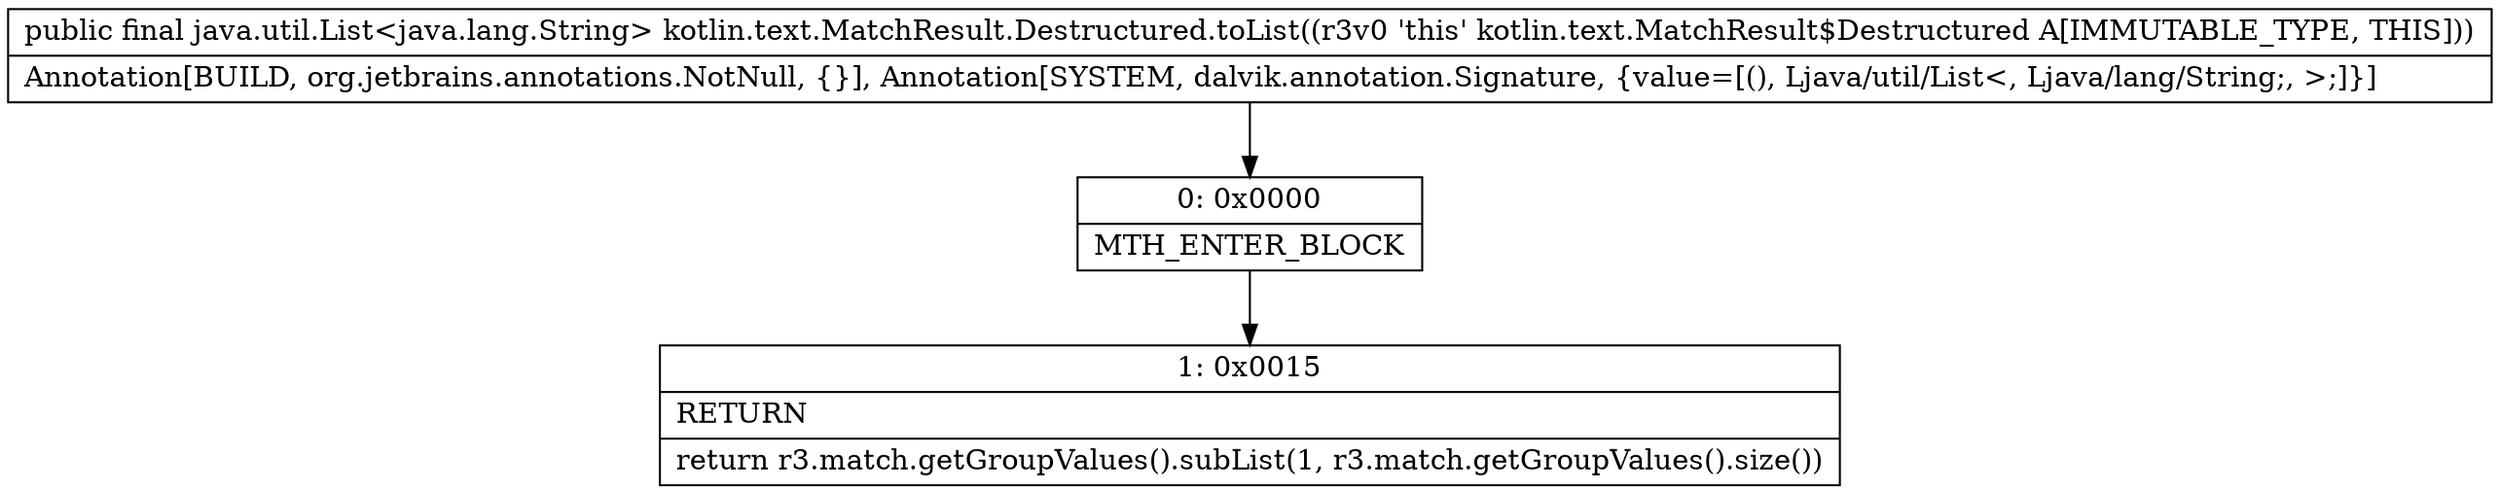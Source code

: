digraph "CFG forkotlin.text.MatchResult.Destructured.toList()Ljava\/util\/List;" {
Node_0 [shape=record,label="{0\:\ 0x0000|MTH_ENTER_BLOCK\l}"];
Node_1 [shape=record,label="{1\:\ 0x0015|RETURN\l|return r3.match.getGroupValues().subList(1, r3.match.getGroupValues().size())\l}"];
MethodNode[shape=record,label="{public final java.util.List\<java.lang.String\> kotlin.text.MatchResult.Destructured.toList((r3v0 'this' kotlin.text.MatchResult$Destructured A[IMMUTABLE_TYPE, THIS]))  | Annotation[BUILD, org.jetbrains.annotations.NotNull, \{\}], Annotation[SYSTEM, dalvik.annotation.Signature, \{value=[(), Ljava\/util\/List\<, Ljava\/lang\/String;, \>;]\}]\l}"];
MethodNode -> Node_0;
Node_0 -> Node_1;
}

